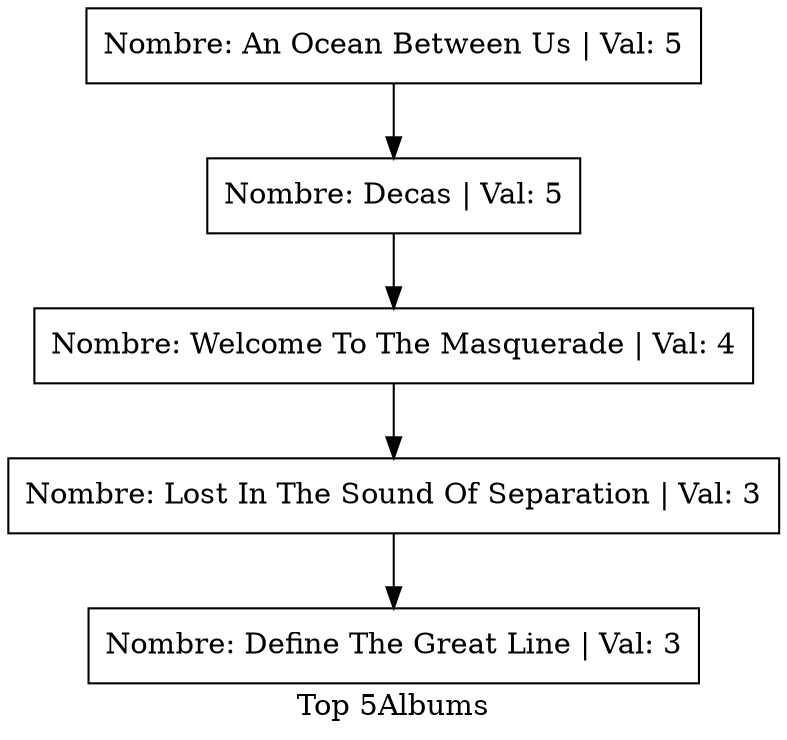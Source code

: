 digraph top{
node [shape=box];
label="Top 5Albums";
"Nombre: An Ocean Between Us | Val: 5"->"Nombre: Decas | Val: 5";
"Nombre: Decas | Val: 5"->"Nombre: Welcome To The Masquerade | Val: 4";
"Nombre: Welcome To The Masquerade | Val: 4"->"Nombre: Lost In The Sound Of Separation | Val: 3";
"Nombre: Lost In The Sound Of Separation | Val: 3"->"Nombre: Define The Great Line | Val: 3";
"Nombre: Define The Great Line | Val: 3";
}
